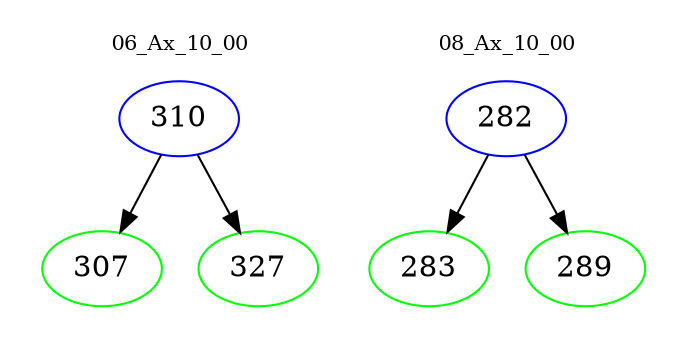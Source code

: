digraph{
subgraph cluster_0 {
color = white
label = "06_Ax_10_00";
fontsize=10;
T0_310 [label="310", color="blue"]
T0_310 -> T0_307 [color="black"]
T0_307 [label="307", color="green"]
T0_310 -> T0_327 [color="black"]
T0_327 [label="327", color="green"]
}
subgraph cluster_1 {
color = white
label = "08_Ax_10_00";
fontsize=10;
T1_282 [label="282", color="blue"]
T1_282 -> T1_283 [color="black"]
T1_283 [label="283", color="green"]
T1_282 -> T1_289 [color="black"]
T1_289 [label="289", color="green"]
}
}
